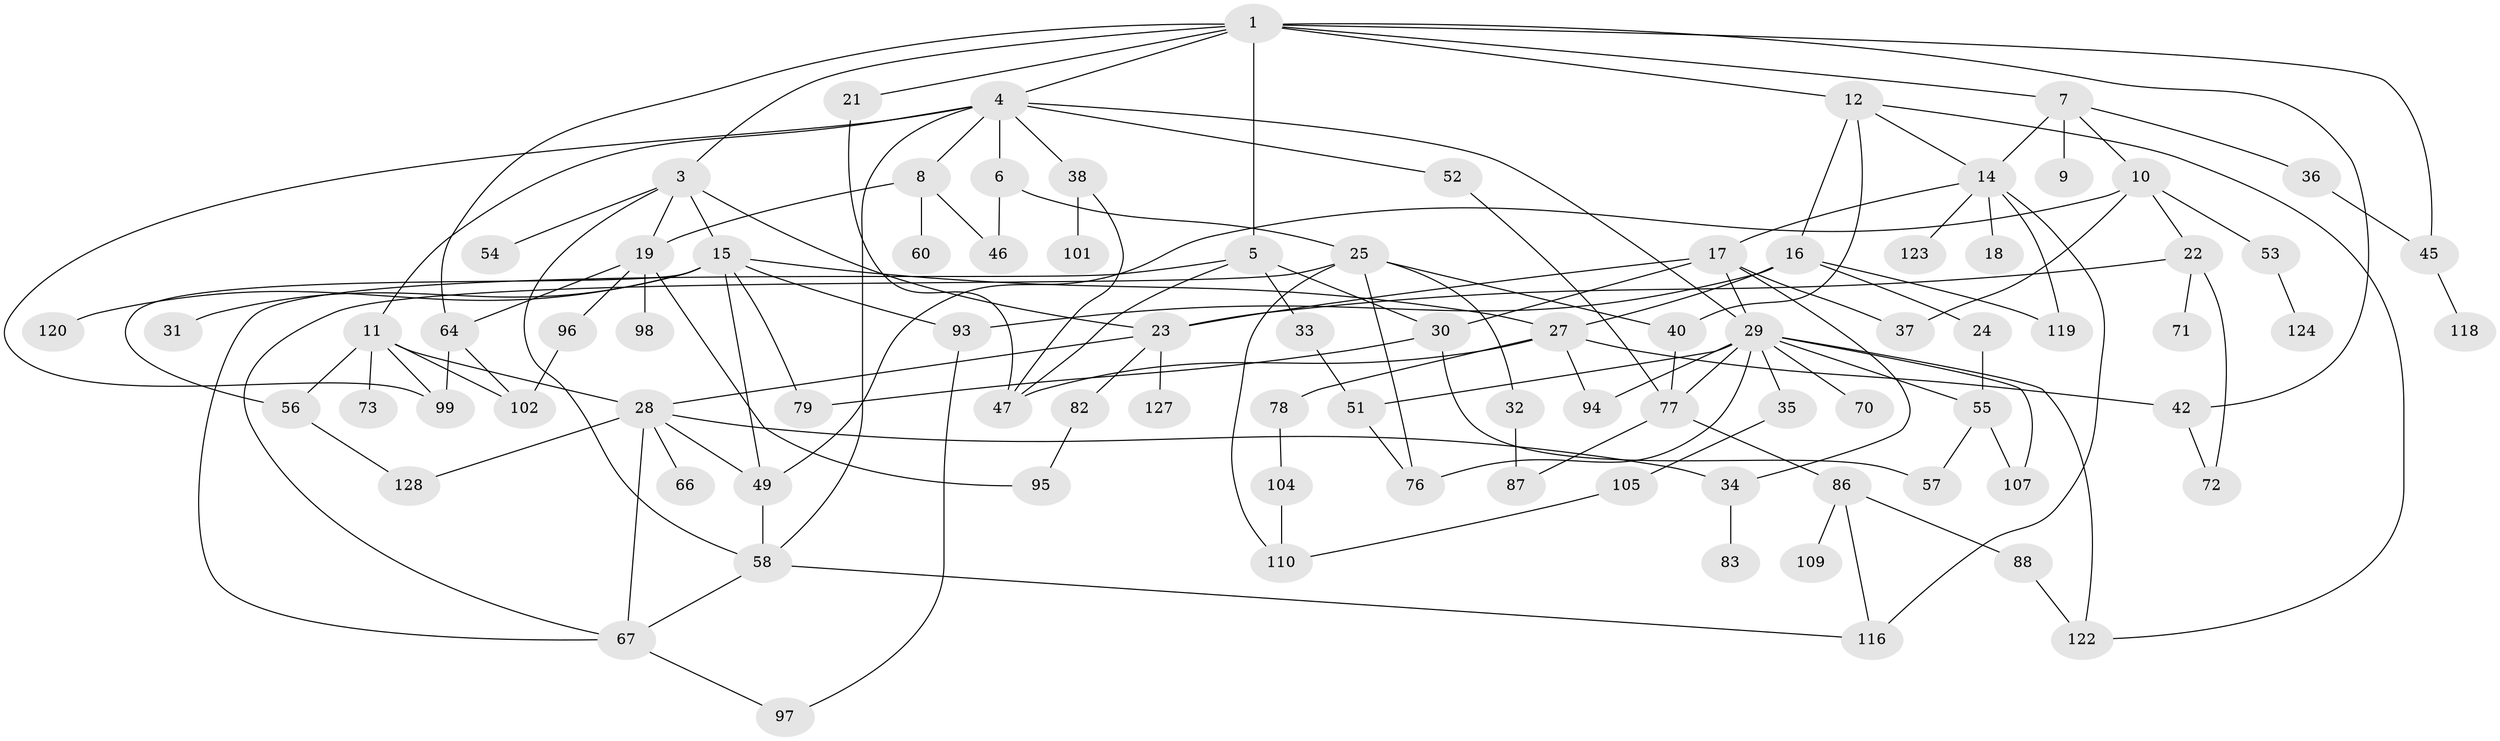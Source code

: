 // Generated by graph-tools (version 1.1) at 2025/51/02/27/25 19:51:36]
// undirected, 88 vertices, 140 edges
graph export_dot {
graph [start="1"]
  node [color=gray90,style=filled];
  1 [super="+2"];
  3 [super="+20"];
  4 [super="+50"];
  5 [super="+61"];
  6;
  7 [super="+69"];
  8;
  9;
  10 [super="+44"];
  11 [super="+13"];
  12 [super="+81"];
  14 [super="+41"];
  15 [super="+89"];
  16 [super="+125"];
  17 [super="+106"];
  18;
  19 [super="+26"];
  21;
  22 [super="+48"];
  23 [super="+80"];
  24;
  25 [super="+90"];
  27 [super="+63"];
  28 [super="+39"];
  29 [super="+68"];
  30 [super="+65"];
  31;
  32;
  33 [super="+100"];
  34 [super="+113"];
  35;
  36;
  37;
  38 [super="+74"];
  40;
  42 [super="+43"];
  45 [super="+114"];
  46 [super="+85"];
  47 [super="+121"];
  49 [super="+112"];
  51;
  52;
  53 [super="+59"];
  54;
  55 [super="+92"];
  56 [super="+108"];
  57 [super="+75"];
  58 [super="+62"];
  60;
  64 [super="+117"];
  66;
  67 [super="+130"];
  70;
  71;
  72;
  73;
  76 [super="+91"];
  77 [super="+84"];
  78;
  79 [super="+115"];
  82;
  83;
  86;
  87;
  88;
  93 [super="+111"];
  94;
  95 [super="+103"];
  96;
  97;
  98;
  99 [super="+129"];
  101;
  102;
  104 [super="+126"];
  105;
  107;
  109;
  110;
  116;
  118;
  119;
  120;
  122;
  123;
  124;
  127;
  128;
  1 -- 3;
  1 -- 4;
  1 -- 7;
  1 -- 12;
  1 -- 42;
  1 -- 64;
  1 -- 21;
  1 -- 5;
  1 -- 45;
  3 -- 15;
  3 -- 19;
  3 -- 58;
  3 -- 54;
  3 -- 23;
  4 -- 6;
  4 -- 8;
  4 -- 11;
  4 -- 29;
  4 -- 38;
  4 -- 52;
  4 -- 99;
  4 -- 58;
  5 -- 33;
  5 -- 47;
  5 -- 67;
  5 -- 30;
  6 -- 25;
  6 -- 46;
  7 -- 9;
  7 -- 10;
  7 -- 36;
  7 -- 14;
  8 -- 60;
  8 -- 46;
  8 -- 19;
  10 -- 22;
  10 -- 53;
  10 -- 37;
  10 -- 49;
  11 -- 56;
  11 -- 73;
  11 -- 102;
  11 -- 99;
  11 -- 28;
  12 -- 14;
  12 -- 16;
  12 -- 40 [weight=2];
  12 -- 122;
  14 -- 17;
  14 -- 18;
  14 -- 123;
  14 -- 116;
  14 -- 119;
  15 -- 27;
  15 -- 31;
  15 -- 93;
  15 -- 120;
  15 -- 79;
  15 -- 49;
  15 -- 56;
  16 -- 24;
  16 -- 119;
  16 -- 27;
  16 -- 93;
  17 -- 23;
  17 -- 30;
  17 -- 37;
  17 -- 34;
  17 -- 29;
  19 -- 98;
  19 -- 95;
  19 -- 96;
  19 -- 64;
  21 -- 47;
  22 -- 72;
  22 -- 71;
  22 -- 23;
  23 -- 82;
  23 -- 127;
  23 -- 28;
  24 -- 55;
  25 -- 32;
  25 -- 110;
  25 -- 40;
  25 -- 67;
  25 -- 76;
  27 -- 42;
  27 -- 78;
  27 -- 94;
  27 -- 47 [weight=2];
  28 -- 34;
  28 -- 49;
  28 -- 66;
  28 -- 67;
  28 -- 128;
  29 -- 35;
  29 -- 55;
  29 -- 77;
  29 -- 76;
  29 -- 94;
  29 -- 122;
  29 -- 107;
  29 -- 51;
  29 -- 70;
  30 -- 57;
  30 -- 79;
  32 -- 87;
  33 -- 51;
  34 -- 83;
  35 -- 105;
  36 -- 45;
  38 -- 101;
  38 -- 47;
  40 -- 77;
  42 -- 72;
  45 -- 118;
  49 -- 58;
  51 -- 76;
  52 -- 77;
  53 -- 124;
  55 -- 57;
  55 -- 107;
  56 -- 128;
  58 -- 67;
  58 -- 116;
  64 -- 99 [weight=2];
  64 -- 102;
  67 -- 97;
  77 -- 86;
  77 -- 87;
  78 -- 104;
  82 -- 95;
  86 -- 88;
  86 -- 109;
  86 -- 116;
  88 -- 122;
  93 -- 97;
  96 -- 102;
  104 -- 110;
  105 -- 110;
}

